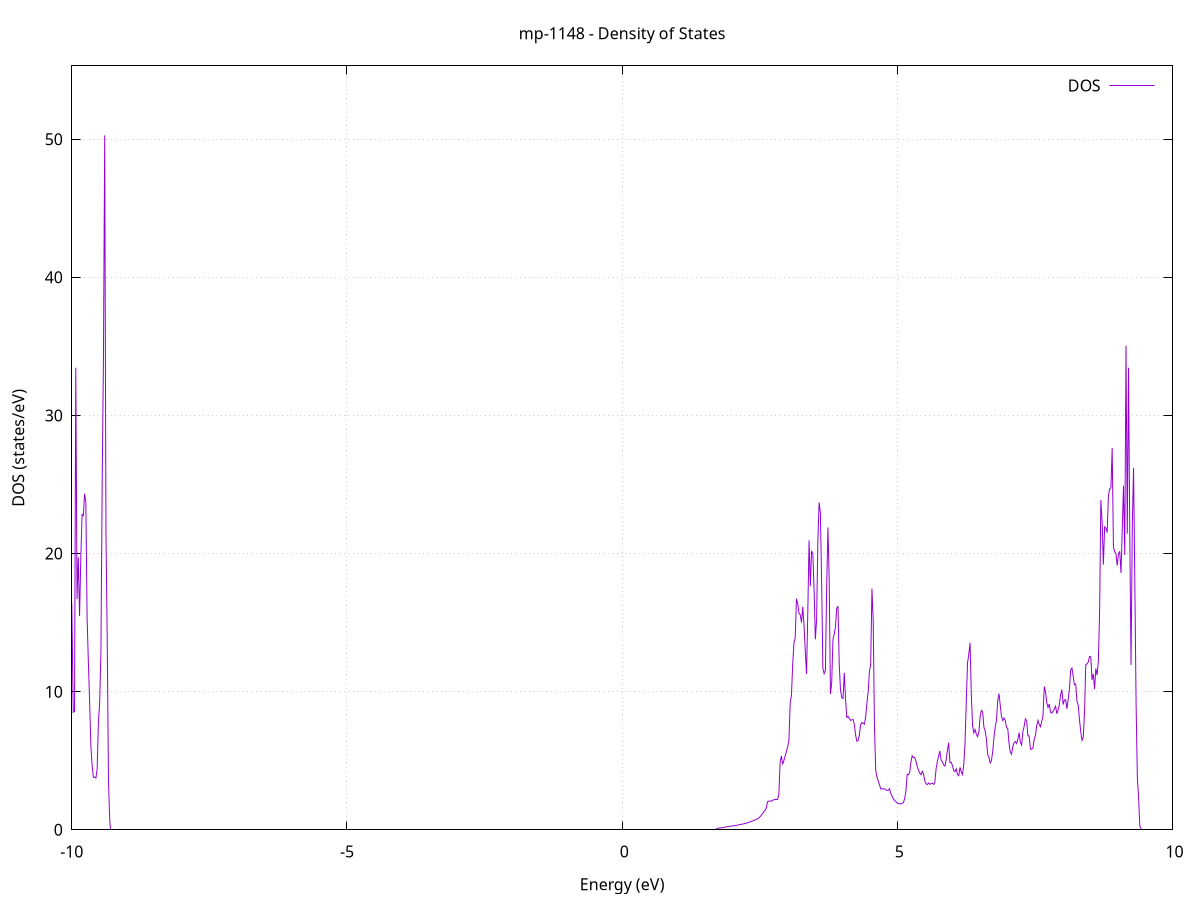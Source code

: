 set title 'mp-1148 - Density of States'
set xlabel 'Energy (eV)'
set ylabel 'DOS (states/eV)'
set grid
set xrange [-10:10]
set yrange [0:55.306]
set xzeroaxis lt -1
set terminal png size 800,600
set output 'mp-1148_dos_gnuplot.png'
plot '-' using 1:2 with lines title 'DOS'
-34.221200 0.000000
-34.198400 0.000000
-34.175500 0.000000
-34.152600 0.000000
-34.129800 0.000000
-34.106900 0.000000
-34.084100 0.000000
-34.061200 0.000000
-34.038400 0.000000
-34.015500 0.000000
-33.992700 0.000000
-33.969800 0.000000
-33.947000 0.000000
-33.924100 0.000000
-33.901300 0.000000
-33.878400 0.000000
-33.855500 0.000000
-33.832700 0.000000
-33.809800 0.000000
-33.787000 0.000000
-33.764100 0.000000
-33.741300 0.000000
-33.718400 0.000000
-33.695600 0.000000
-33.672700 0.000000
-33.649900 0.000000
-33.627000 0.000000
-33.604200 0.000000
-33.581300 0.000000
-33.558400 0.000000
-33.535600 0.000000
-33.512700 0.000000
-33.489900 0.000000
-33.467000 0.000000
-33.444200 0.000000
-33.421300 0.000000
-33.398500 0.000000
-33.375600 0.000000
-33.352800 0.000000
-33.329900 0.000000
-33.307100 0.000000
-33.284200 0.000000
-33.261300 0.000000
-33.238500 0.000000
-33.215600 0.000000
-33.192800 0.000000
-33.169900 0.000000
-33.147100 0.000000
-33.124200 0.000000
-33.101400 0.000000
-33.078500 0.000000
-33.055700 0.000000
-33.032800 0.000000
-33.010000 0.000000
-32.987100 0.000000
-32.964300 0.000000
-32.941400 0.000000
-32.918500 0.000000
-32.895700 0.000000
-32.872800 0.000000
-32.850000 0.000000
-32.827100 0.000000
-32.804300 0.000000
-32.781400 0.000000
-32.758600 0.000000
-32.735700 0.000000
-32.712900 0.000000
-32.690000 0.000000
-32.667200 0.000000
-32.644300 0.000000
-32.621400 0.000000
-32.598600 0.000000
-32.575700 0.000000
-32.552900 0.000000
-32.530000 0.000000
-32.507200 0.000000
-32.484300 0.000000
-32.461500 0.000000
-32.438600 0.000000
-32.415800 0.000000
-32.392900 0.000000
-32.370100 0.000000
-32.347200 0.000000
-32.324300 0.000000
-32.301500 0.000000
-32.278600 0.000000
-32.255800 0.000000
-32.232900 0.000000
-32.210100 0.000000
-32.187200 0.000000
-32.164400 0.000000
-32.141500 0.830700
-32.118700 8.822000
-32.095800 17.232700
-32.073000 22.790300
-32.050100 24.052400
-32.027200 22.450800
-32.004400 42.935500
-31.981500 26.063900
-31.958700 66.749900
-31.935800 50.933200
-31.913000 40.144400
-31.890100 0.000000
-31.867300 0.000000
-31.844400 0.000000
-31.821600 0.000000
-31.798700 0.000000
-31.775900 0.000000
-31.753000 0.000000
-31.730100 0.000000
-31.707300 0.000000
-31.684400 0.000000
-31.661600 0.000000
-31.638700 0.000000
-31.615900 0.000000
-31.593000 0.000000
-31.570200 0.000000
-31.547300 0.000000
-31.524500 0.000000
-31.501600 0.000000
-31.478800 0.000000
-31.455900 0.000000
-31.433000 0.000000
-31.410200 0.000000
-31.387300 0.000000
-31.364500 0.000000
-31.341600 0.000000
-31.318800 0.000000
-31.295900 0.000000
-31.273100 0.000000
-31.250200 0.000000
-31.227400 0.000000
-31.204500 0.000000
-31.181700 0.000000
-31.158800 0.000000
-31.135900 0.000000
-31.113100 0.000000
-31.090200 0.000000
-31.067400 0.000000
-31.044500 0.000000
-31.021700 0.000000
-30.998800 0.000000
-30.976000 0.000000
-30.953100 0.000000
-30.930300 0.000000
-30.907400 0.000000
-30.884600 0.000000
-30.861700 0.000000
-30.838800 0.000000
-30.816000 0.000000
-30.793100 0.000000
-30.770300 0.000000
-30.747400 0.000000
-30.724600 0.000000
-30.701700 0.000000
-30.678900 0.000000
-30.656000 0.000000
-30.633200 0.000000
-30.610300 0.000000
-30.587500 0.000000
-30.564600 0.000000
-30.541700 0.000000
-30.518900 0.000000
-30.496000 0.000000
-30.473200 0.000000
-30.450300 0.000000
-30.427500 0.000000
-30.404600 0.000000
-30.381800 0.000000
-30.358900 0.000000
-30.336100 0.000000
-30.313200 0.000000
-30.290400 0.000000
-30.267500 0.000000
-30.244600 0.000000
-30.221800 0.000000
-30.198900 0.000000
-30.176100 0.000000
-30.153200 0.000000
-30.130400 0.000000
-30.107500 0.000000
-30.084700 0.000000
-30.061800 0.000000
-30.039000 0.000000
-30.016100 0.000000
-29.993300 0.000000
-29.970400 0.000000
-29.947500 0.000000
-29.924700 0.000000
-29.901800 0.000000
-29.879000 0.000000
-29.856100 0.000000
-29.833300 0.000000
-29.810400 0.000000
-29.787600 0.000000
-29.764700 0.000000
-29.741900 0.000000
-29.719000 0.000000
-29.696200 0.000000
-29.673300 0.000000
-29.650400 0.000000
-29.627600 0.000000
-29.604700 0.000000
-29.581900 0.000000
-29.559000 0.000000
-29.536200 0.000000
-29.513300 0.000000
-29.490500 0.000000
-29.467600 0.000000
-29.444800 0.000000
-29.421900 0.000000
-29.399100 0.000000
-29.376200 0.000000
-29.353300 0.000000
-29.330500 0.000000
-29.307600 0.000000
-29.284800 0.000000
-29.261900 0.000000
-29.239100 0.000000
-29.216200 0.000000
-29.193400 0.000000
-29.170500 0.000000
-29.147700 0.000000
-29.124800 0.000000
-29.102000 0.000000
-29.079100 0.000000
-29.056200 0.000000
-29.033400 0.000000
-29.010500 0.000000
-28.987700 0.000000
-28.964800 0.000000
-28.942000 0.000000
-28.919100 0.000000
-28.896300 0.000000
-28.873400 0.000000
-28.850600 0.000000
-28.827700 0.000000
-28.804900 0.000000
-28.782000 0.000000
-28.759100 0.000000
-28.736300 0.000000
-28.713400 0.000000
-28.690600 0.000000
-28.667700 0.000000
-28.644900 0.000000
-28.622000 0.000000
-28.599200 0.000000
-28.576300 0.000000
-28.553500 0.000000
-28.530600 0.000000
-28.507800 0.000000
-28.484900 0.000000
-28.462000 0.000000
-28.439200 0.000000
-28.416300 0.000000
-28.393500 0.000000
-28.370600 0.000000
-28.347800 0.000000
-28.324900 0.000000
-28.302100 0.000000
-28.279200 0.000000
-28.256400 0.000000
-28.233500 0.000000
-28.210700 0.000000
-28.187800 0.000000
-28.164900 0.000000
-28.142100 0.000000
-28.119200 0.000000
-28.096400 0.000000
-28.073500 0.000000
-28.050700 0.000000
-28.027800 0.000000
-28.005000 0.000000
-27.982100 0.000000
-27.959300 0.000000
-27.936400 0.000000
-27.913600 0.000000
-27.890700 0.000000
-27.867800 0.000000
-27.845000 0.000000
-27.822100 0.000000
-27.799300 0.000000
-27.776400 0.000000
-27.753600 0.000000
-27.730700 0.000000
-27.707900 0.000000
-27.685000 0.000000
-27.662200 0.000000
-27.639300 0.000000
-27.616500 0.000000
-27.593600 0.000000
-27.570700 0.000000
-27.547900 0.000000
-27.525000 0.000000
-27.502200 0.000000
-27.479300 0.000000
-27.456500 0.000000
-27.433600 0.000000
-27.410800 0.000000
-27.387900 0.000000
-27.365100 0.000000
-27.342200 0.000000
-27.319400 0.000000
-27.296500 0.000000
-27.273600 0.000000
-27.250800 0.000000
-27.227900 0.000000
-27.205100 0.000000
-27.182200 0.000000
-27.159400 0.000000
-27.136500 0.000000
-27.113700 0.000000
-27.090800 0.000000
-27.068000 0.000000
-27.045100 0.000000
-27.022300 0.000000
-26.999400 0.000000
-26.976500 0.000000
-26.953700 0.000000
-26.930800 0.000000
-26.908000 0.000000
-26.885100 0.000000
-26.862300 0.000000
-26.839400 0.000000
-26.816600 0.000000
-26.793700 0.000000
-26.770900 0.000000
-26.748000 0.000000
-26.725200 0.000000
-26.702300 0.000000
-26.679400 0.000000
-26.656600 0.000000
-26.633700 0.000000
-26.610900 0.000000
-26.588000 0.000000
-26.565200 0.000000
-26.542300 0.000000
-26.519500 0.000000
-26.496600 0.000000
-26.473800 0.000000
-26.450900 0.000000
-26.428100 0.000000
-26.405200 0.000000
-26.382300 0.000000
-26.359500 0.000000
-26.336600 0.000000
-26.313800 0.000000
-26.290900 0.000000
-26.268100 0.000000
-26.245200 0.000000
-26.222400 0.000000
-26.199500 0.000000
-26.176700 0.000000
-26.153800 0.000000
-26.131000 0.000000
-26.108100 0.000000
-26.085200 0.000000
-26.062400 0.000000
-26.039500 0.000000
-26.016700 0.000000
-25.993800 0.000000
-25.971000 0.000000
-25.948100 0.000000
-25.925300 0.000000
-25.902400 0.000000
-25.879600 0.000000
-25.856700 0.000000
-25.833900 0.000000
-25.811000 0.000000
-25.788100 0.000000
-25.765300 0.000000
-25.742400 0.000000
-25.719600 0.000000
-25.696700 0.000000
-25.673900 0.000000
-25.651000 0.000000
-25.628200 0.000000
-25.605300 0.000000
-25.582500 0.000000
-25.559600 0.000000
-25.536800 0.000000
-25.513900 0.000000
-25.491000 0.000000
-25.468200 0.000000
-25.445300 0.000000
-25.422500 0.000000
-25.399600 0.000000
-25.376800 0.000000
-25.353900 0.000000
-25.331100 0.000000
-25.308200 0.000000
-25.285400 0.000000
-25.262500 0.000000
-25.239700 0.000000
-25.216800 0.000000
-25.193900 0.000000
-25.171100 0.000000
-25.148200 0.000000
-25.125400 0.000000
-25.102500 0.000000
-25.079700 0.000000
-25.056800 0.000000
-25.034000 0.000000
-25.011100 0.000000
-24.988300 0.000000
-24.965400 0.000000
-24.942600 0.000000
-24.919700 0.000000
-24.896900 0.000000
-24.874000 0.000000
-24.851100 0.000000
-24.828300 0.000000
-24.805400 0.000000
-24.782600 0.000000
-24.759700 0.000000
-24.736900 0.000000
-24.714000 0.000000
-24.691200 0.000000
-24.668300 0.000000
-24.645500 0.000000
-24.622600 0.000000
-24.599800 0.000000
-24.576900 0.000000
-24.554000 0.000000
-24.531200 0.000000
-24.508300 0.000000
-24.485500 0.000000
-24.462600 0.000000
-24.439800 0.000000
-24.416900 0.000000
-24.394100 0.000000
-24.371200 0.000000
-24.348400 0.000000
-24.325500 0.000000
-24.302700 0.000000
-24.279800 0.000000
-24.256900 0.000000
-24.234100 0.000000
-24.211200 0.000000
-24.188400 0.000000
-24.165500 0.000000
-24.142700 0.000000
-24.119800 0.000000
-24.097000 0.000000
-24.074100 0.000000
-24.051300 0.000000
-24.028400 0.000000
-24.005600 0.000000
-23.982700 0.000000
-23.959800 0.000000
-23.937000 0.000000
-23.914100 0.000000
-23.891300 0.000000
-23.868400 0.000000
-23.845600 0.000000
-23.822700 0.000000
-23.799900 0.000000
-23.777000 0.000000
-23.754200 0.000000
-23.731300 0.000000
-23.708500 0.000000
-23.685600 0.000000
-23.662700 0.000000
-23.639900 0.000000
-23.617000 0.000000
-23.594200 0.000000
-23.571300 0.000000
-23.548500 0.000000
-23.525600 0.000000
-23.502800 0.000000
-23.479900 0.000000
-23.457100 0.000000
-23.434200 0.000000
-23.411400 0.000000
-23.388500 0.000000
-23.365600 0.000000
-23.342800 0.000000
-23.319900 0.000000
-23.297100 0.000000
-23.274200 0.000000
-23.251400 0.000000
-23.228500 0.000000
-23.205700 0.000000
-23.182800 0.000000
-23.160000 0.000000
-23.137100 0.000000
-23.114300 0.000000
-23.091400 0.000000
-23.068500 0.000000
-23.045700 0.000000
-23.022800 0.000000
-23.000000 0.000000
-22.977100 0.000000
-22.954300 0.000000
-22.931400 0.000000
-22.908600 0.000000
-22.885700 0.000000
-22.862900 0.000000
-22.840000 0.000000
-22.817200 0.000000
-22.794300 0.000000
-22.771400 0.000000
-22.748600 0.000000
-22.725700 0.000000
-22.702900 0.000000
-22.680000 0.000000
-22.657200 0.000000
-22.634300 0.000000
-22.611500 0.000000
-22.588600 0.000000
-22.565800 0.000000
-22.542900 0.000000
-22.520100 0.000000
-22.497200 0.000000
-22.474300 0.000000
-22.451500 0.000000
-22.428600 0.000000
-22.405800 0.000000
-22.382900 0.000000
-22.360100 0.000000
-22.337200 0.000000
-22.314400 0.000000
-22.291500 0.000000
-22.268700 0.000000
-22.245800 0.000000
-22.223000 0.000000
-22.200100 0.000000
-22.177200 0.000000
-22.154400 0.000000
-22.131500 0.000000
-22.108700 0.000000
-22.085800 0.000000
-22.063000 0.000000
-22.040100 0.000000
-22.017300 0.000000
-21.994400 0.000000
-21.971600 0.000000
-21.948700 0.000000
-21.925900 0.000000
-21.903000 0.000000
-21.880100 0.000000
-21.857300 0.000000
-21.834400 0.000000
-21.811600 0.000000
-21.788700 0.000000
-21.765900 0.000000
-21.743000 0.000000
-21.720200 0.000000
-21.697300 0.000000
-21.674500 0.000000
-21.651600 0.000000
-21.628800 0.000000
-21.605900 0.000000
-21.583000 0.000000
-21.560200 0.000000
-21.537300 0.000000
-21.514500 0.000000
-21.491600 0.000000
-21.468800 0.000000
-21.445900 0.000000
-21.423100 0.000000
-21.400200 0.000000
-21.377400 0.000000
-21.354500 0.000000
-21.331700 0.000000
-21.308800 0.000000
-21.285900 0.000000
-21.263100 0.000000
-21.240200 0.000000
-21.217400 0.000000
-21.194500 0.000000
-21.171700 0.000000
-21.148800 0.000000
-21.126000 0.000000
-21.103100 0.000000
-21.080300 0.000000
-21.057400 0.000000
-21.034600 0.000000
-21.011700 0.000000
-20.988800 0.000000
-20.966000 0.000000
-20.943100 0.000000
-20.920300 0.000000
-20.897400 0.000000
-20.874600 0.000000
-20.851700 0.000000
-20.828900 0.000000
-20.806000 0.000000
-20.783200 0.000000
-20.760300 0.000000
-20.737500 0.000000
-20.714600 0.000000
-20.691700 0.000000
-20.668900 0.000000
-20.646000 0.000000
-20.623200 0.000000
-20.600300 0.000000
-20.577500 0.000000
-20.554600 0.000000
-20.531800 0.000000
-20.508900 0.000000
-20.486100 0.000000
-20.463200 0.000000
-20.440400 0.000000
-20.417500 0.000000
-20.394600 0.000000
-20.371800 0.000000
-20.348900 0.000000
-20.326100 0.000000
-20.303200 0.000000
-20.280400 0.000000
-20.257500 0.000000
-20.234700 0.000000
-20.211800 0.000000
-20.189000 0.000000
-20.166100 0.000000
-20.143300 0.000000
-20.120400 0.000000
-20.097500 0.000000
-20.074700 0.000000
-20.051800 0.000000
-20.029000 0.000000
-20.006100 0.000000
-19.983300 0.000000
-19.960400 0.000000
-19.937600 0.000000
-19.914700 0.000000
-19.891900 0.000000
-19.869000 0.000000
-19.846200 0.000000
-19.823300 0.000000
-19.800400 0.000000
-19.777600 0.000000
-19.754700 0.000000
-19.731900 0.000000
-19.709000 0.000000
-19.686200 0.000000
-19.663300 0.000000
-19.640500 0.000000
-19.617600 0.000000
-19.594800 0.000000
-19.571900 0.000000
-19.549100 0.000000
-19.526200 0.000000
-19.503300 0.000000
-19.480500 0.000000
-19.457600 0.000000
-19.434800 0.000000
-19.411900 0.000000
-19.389100 0.000000
-19.366200 0.000000
-19.343400 0.000000
-19.320500 0.000000
-19.297700 0.000000
-19.274800 0.000000
-19.252000 0.000000
-19.229100 0.000000
-19.206200 0.000000
-19.183400 0.000000
-19.160500 0.000000
-19.137700 0.000000
-19.114800 0.000000
-19.092000 0.000000
-19.069100 0.000000
-19.046300 0.000000
-19.023400 0.000000
-19.000600 0.000000
-18.977700 0.000000
-18.954900 0.000000
-18.932000 0.000000
-18.909100 0.000000
-18.886300 0.000000
-18.863400 0.000000
-18.840600 0.000000
-18.817700 0.000000
-18.794900 0.000000
-18.772000 0.000000
-18.749200 0.000000
-18.726300 0.000000
-18.703500 0.000000
-18.680600 0.000000
-18.657800 0.000000
-18.634900 0.000000
-18.612000 0.000000
-18.589200 0.000000
-18.566300 0.000000
-18.543500 0.000000
-18.520600 0.000000
-18.497800 0.000000
-18.474900 0.000000
-18.452100 0.000000
-18.429200 0.000000
-18.406400 0.000000
-18.383500 0.000000
-18.360700 0.000000
-18.337800 0.000000
-18.314900 0.000000
-18.292100 0.000000
-18.269200 0.000000
-18.246400 0.000000
-18.223500 0.000000
-18.200700 0.000000
-18.177800 0.000000
-18.155000 0.000000
-18.132100 0.000000
-18.109300 0.000000
-18.086400 0.000000
-18.063600 0.000000
-18.040700 0.000000
-18.017800 0.000000
-17.995000 0.000000
-17.972100 0.000000
-17.949300 0.000000
-17.926400 0.000000
-17.903600 0.000000
-17.880700 0.000000
-17.857900 0.000000
-17.835000 0.000000
-17.812200 0.000000
-17.789300 0.000000
-17.766500 0.000000
-17.743600 0.000000
-17.720700 0.000000
-17.697900 0.000000
-17.675000 0.000000
-17.652200 0.000000
-17.629300 0.000000
-17.606500 0.000000
-17.583600 0.000000
-17.560800 0.000000
-17.537900 0.000000
-17.515100 0.000000
-17.492200 0.000000
-17.469400 0.000000
-17.446500 0.000000
-17.423600 0.000000
-17.400800 0.000000
-17.377900 0.000000
-17.355100 0.000000
-17.332200 0.000000
-17.309400 0.000000
-17.286500 0.000000
-17.263700 0.000000
-17.240800 0.000000
-17.218000 0.000000
-17.195100 0.000000
-17.172300 0.000000
-17.149400 0.000000
-17.126500 0.000000
-17.103700 0.000000
-17.080800 0.000000
-17.058000 0.000000
-17.035100 0.000000
-17.012300 0.000000
-16.989400 0.000000
-16.966600 0.000000
-16.943700 0.000000
-16.920900 0.000000
-16.898000 0.000000
-16.875200 0.000000
-16.852300 0.000000
-16.829500 0.000000
-16.806600 0.000000
-16.783700 0.000000
-16.760900 0.000000
-16.738000 0.000000
-16.715200 0.000000
-16.692300 0.000000
-16.669500 0.000000
-16.646600 0.000000
-16.623800 0.000000
-16.600900 0.000000
-16.578100 0.000000
-16.555200 0.000000
-16.532400 0.000000
-16.509500 0.000000
-16.486600 0.000000
-16.463800 0.000000
-16.440900 0.000000
-16.418100 0.000000
-16.395200 0.000000
-16.372400 0.000000
-16.349500 0.000000
-16.326700 0.000000
-16.303800 0.000000
-16.281000 0.000000
-16.258100 0.000000
-16.235300 0.000000
-16.212400 0.000000
-16.189500 0.000000
-16.166700 0.000000
-16.143800 0.000000
-16.121000 0.000000
-16.098100 0.000000
-16.075300 0.000000
-16.052400 0.000000
-16.029600 0.000000
-16.006700 0.000000
-15.983900 0.000000
-15.961000 0.000000
-15.938200 0.000000
-15.915300 0.000000
-15.892400 0.000000
-15.869600 0.000000
-15.846700 0.000000
-15.823900 0.000000
-15.801000 0.000000
-15.778200 0.000000
-15.755300 0.000000
-15.732500 0.000000
-15.709600 0.000000
-15.686800 0.000000
-15.663900 0.000000
-15.641100 0.000000
-15.618200 0.000000
-15.595300 0.000000
-15.572500 0.000000
-15.549600 0.000000
-15.526800 0.000000
-15.503900 0.000000
-15.481100 0.000000
-15.458200 0.000000
-15.435400 0.000000
-15.412500 0.000000
-15.389700 0.000000
-15.366800 0.000000
-15.344000 0.000000
-15.321100 0.000000
-15.298200 0.000000
-15.275400 0.000000
-15.252500 0.000000
-15.229700 0.000000
-15.206800 0.000000
-15.184000 0.000000
-15.161100 0.000000
-15.138300 0.000000
-15.115400 0.000000
-15.092600 0.000000
-15.069700 0.000000
-15.046900 0.000000
-15.024000 0.000000
-15.001100 0.000000
-14.978300 0.000000
-14.955400 0.000000
-14.932600 0.000000
-14.909700 0.000000
-14.886900 0.000000
-14.864000 0.000000
-14.841200 0.000000
-14.818300 0.000000
-14.795500 0.000000
-14.772600 0.000000
-14.749800 0.000000
-14.726900 0.000000
-14.704000 0.000000
-14.681200 0.000000
-14.658300 0.000000
-14.635500 0.000000
-14.612600 0.000000
-14.589800 0.000000
-14.566900 0.000000
-14.544100 0.000000
-14.521200 0.000000
-14.498400 0.000000
-14.475500 0.000000
-14.452700 0.000000
-14.429800 0.000000
-14.406900 0.000000
-14.384100 0.000000
-14.361200 0.000000
-14.338400 0.000000
-14.315500 0.000000
-14.292700 0.000000
-14.269800 0.000000
-14.247000 0.000000
-14.224100 0.000000
-14.201300 0.000000
-14.178400 0.000000
-14.155600 0.000000
-14.132700 0.000000
-14.109800 0.000000
-14.087000 0.000000
-14.064100 0.000000
-14.041300 0.000000
-14.018400 0.000000
-13.995600 0.000000
-13.972700 0.000000
-13.949900 0.000000
-13.927000 0.000000
-13.904200 0.000000
-13.881300 0.000000
-13.858500 0.000000
-13.835600 0.000000
-13.812700 0.000000
-13.789900 0.000000
-13.767000 0.000000
-13.744200 0.000000
-13.721300 0.000000
-13.698500 0.000000
-13.675600 0.000000
-13.652800 0.000000
-13.629900 0.000000
-13.607100 0.000000
-13.584200 0.000000
-13.561400 0.000000
-13.538500 0.000000
-13.515600 0.000000
-13.492800 0.000000
-13.469900 0.000000
-13.447100 0.000000
-13.424200 0.000000
-13.401400 0.000000
-13.378500 0.000000
-13.355700 0.000000
-13.332800 0.000000
-13.310000 0.000000
-13.287100 0.000000
-13.264300 0.000000
-13.241400 0.000000
-13.218500 0.000000
-13.195700 0.000000
-13.172800 0.000000
-13.150000 0.000000
-13.127100 0.000000
-13.104300 0.000000
-13.081400 0.000000
-13.058600 0.000000
-13.035700 0.000000
-13.012900 0.000000
-12.990000 0.000000
-12.967200 0.000000
-12.944300 0.000000
-12.921400 0.000000
-12.898600 0.000000
-12.875700 0.000000
-12.852900 0.000000
-12.830000 0.000000
-12.807200 0.000000
-12.784300 0.000000
-12.761500 0.000000
-12.738600 0.000000
-12.715800 0.000000
-12.692900 0.000000
-12.670100 0.000000
-12.647200 0.000000
-12.624300 0.000000
-12.601500 0.000000
-12.578600 0.000000
-12.555800 0.000000
-12.532900 0.000000
-12.510100 0.000000
-12.487200 0.000000
-12.464400 0.000000
-12.441500 0.000000
-12.418700 0.000000
-12.395800 0.000000
-12.373000 0.000000
-12.350100 0.000000
-12.327200 0.000000
-12.304400 0.000000
-12.281500 0.000000
-12.258700 0.000000
-12.235800 0.000000
-12.213000 0.000000
-12.190100 0.000000
-12.167300 0.000000
-12.144400 0.000000
-12.121600 0.000000
-12.098700 0.000000
-12.075900 0.000000
-12.053000 0.000000
-12.030100 0.000000
-12.007300 0.000000
-11.984400 0.000000
-11.961600 0.000000
-11.938700 0.000000
-11.915900 0.000000
-11.893000 0.000000
-11.870200 0.000000
-11.847300 0.000000
-11.824500 0.000000
-11.801600 0.000000
-11.778800 0.000000
-11.755900 0.000000
-11.733000 0.000000
-11.710200 0.000000
-11.687300 0.000000
-11.664500 0.000000
-11.641600 0.000000
-11.618800 0.000000
-11.595900 0.000000
-11.573100 0.000000
-11.550200 0.000000
-11.527400 0.000000
-11.504500 0.000000
-11.481700 0.000000
-11.458800 0.000000
-11.435900 0.000000
-11.413100 0.000000
-11.390200 0.000000
-11.367400 0.000000
-11.344500 0.000000
-11.321700 0.000000
-11.298800 0.000000
-11.276000 0.000000
-11.253100 0.000000
-11.230300 0.000000
-11.207400 1.231000
-11.184600 2.290100
-11.161700 3.330800
-11.138800 4.360400
-11.116000 5.461200
-11.093100 6.389500
-11.070300 8.458100
-11.047400 9.921000
-11.024600 13.224500
-11.001700 10.570100
-10.978900 9.221400
-10.956000 9.207400
-10.933200 12.100300
-10.910300 13.226900
-10.887500 11.473100
-10.864600 11.394400
-10.841700 10.695000
-10.818900 8.761500
-10.796000 7.307300
-10.773200 8.781500
-10.750300 8.986800
-10.727500 10.752800
-10.704600 16.286000
-10.681800 10.794800
-10.658900 8.995600
-10.636100 8.419100
-10.613200 10.522700
-10.590400 12.023200
-10.567500 11.355400
-10.544600 9.151600
-10.521800 9.078700
-10.498900 10.011100
-10.476100 12.016300
-10.453200 9.735700
-10.430400 8.037700
-10.407500 9.895200
-10.384700 10.715000
-10.361800 12.420000
-10.339000 12.477800
-10.316100 11.515300
-10.293300 10.190300
-10.270400 10.108400
-10.247500 10.855800
-10.224700 13.119900
-10.201800 19.524400
-10.179000 19.919000
-10.156100 14.052700
-10.133300 15.622800
-10.110400 16.012800
-10.087600 15.201400
-10.064700 13.284100
-10.041900 16.651900
-10.019000 22.466700
-9.996200 15.176600
-9.973300 8.501800
-9.950400 8.567400
-9.927600 33.449800
-9.904700 16.701200
-9.881900 19.722100
-9.859000 15.470800
-9.836200 19.698100
-9.813300 22.828100
-9.790500 22.737400
-9.767600 24.330800
-9.744800 23.696300
-9.721900 15.361900
-9.699100 12.179400
-9.676200 9.269800
-9.653300 6.048400
-9.630500 4.661300
-9.607600 3.802700
-9.584800 3.818800
-9.561900 3.742200
-9.539100 4.398500
-9.516200 7.809800
-9.493400 9.249100
-9.470500 12.897300
-9.447700 25.204400
-9.424800 34.071400
-9.402000 50.278400
-9.379100 21.400700
-9.356200 13.767200
-9.333400 3.540200
-9.310500 0.663400
-9.287700 0.000000
-9.264800 0.000000
-9.242000 0.000000
-9.219100 0.000000
-9.196300 0.000000
-9.173400 0.000000
-9.150600 0.000000
-9.127700 0.000000
-9.104900 0.000000
-9.082000 0.000000
-9.059100 0.000000
-9.036300 0.000000
-9.013400 0.000000
-8.990600 0.000000
-8.967700 0.000000
-8.944900 0.000000
-8.922000 0.000000
-8.899200 0.000000
-8.876300 0.000000
-8.853500 0.000000
-8.830600 0.000000
-8.807800 0.000000
-8.784900 0.000000
-8.762100 0.000000
-8.739200 0.000000
-8.716300 0.000000
-8.693500 0.000000
-8.670600 0.000000
-8.647800 0.000000
-8.624900 0.000000
-8.602100 0.000000
-8.579200 0.000000
-8.556400 0.000000
-8.533500 0.000000
-8.510700 0.000000
-8.487800 0.000000
-8.465000 0.000000
-8.442100 0.000000
-8.419200 0.000000
-8.396400 0.000000
-8.373500 0.000000
-8.350700 0.000000
-8.327800 0.000000
-8.305000 0.000000
-8.282100 0.000000
-8.259300 0.000000
-8.236400 0.000000
-8.213600 0.000000
-8.190700 0.000000
-8.167900 0.000000
-8.145000 0.000000
-8.122100 0.000000
-8.099300 0.000000
-8.076400 0.000000
-8.053600 0.000000
-8.030700 0.000000
-8.007900 0.000000
-7.985000 0.000000
-7.962200 0.000000
-7.939300 0.000000
-7.916500 0.000000
-7.893600 0.000000
-7.870800 0.000000
-7.847900 0.000000
-7.825000 0.000000
-7.802200 0.000000
-7.779300 0.000000
-7.756500 0.000000
-7.733600 0.000000
-7.710800 0.000000
-7.687900 0.000000
-7.665100 0.000000
-7.642200 0.000000
-7.619400 0.000000
-7.596500 0.000000
-7.573700 0.000000
-7.550800 0.000000
-7.527900 0.000000
-7.505100 0.000000
-7.482200 0.000000
-7.459400 0.000000
-7.436500 0.000000
-7.413700 0.000000
-7.390800 0.000000
-7.368000 0.000000
-7.345100 0.000000
-7.322300 0.000000
-7.299400 0.000000
-7.276600 0.000000
-7.253700 0.000000
-7.230800 0.000000
-7.208000 0.000000
-7.185100 0.000000
-7.162300 0.000000
-7.139400 0.000000
-7.116600 0.000000
-7.093700 0.000000
-7.070900 0.000000
-7.048000 0.000000
-7.025200 0.000000
-7.002300 0.000000
-6.979500 0.000000
-6.956600 0.000000
-6.933700 0.000000
-6.910900 0.000000
-6.888000 0.000000
-6.865200 0.000000
-6.842300 0.000000
-6.819500 0.000000
-6.796600 0.000000
-6.773800 0.000000
-6.750900 0.000000
-6.728100 0.000000
-6.705200 0.000000
-6.682400 0.000000
-6.659500 0.000000
-6.636600 0.000000
-6.613800 0.000000
-6.590900 0.000000
-6.568100 0.000000
-6.545200 0.000000
-6.522400 0.000000
-6.499500 0.000000
-6.476700 0.000000
-6.453800 0.000000
-6.431000 0.000000
-6.408100 0.000000
-6.385300 0.000000
-6.362400 0.000000
-6.339500 0.000000
-6.316700 0.000000
-6.293800 0.000000
-6.271000 0.000000
-6.248100 0.000000
-6.225300 0.000000
-6.202400 0.000000
-6.179600 0.000000
-6.156700 0.000000
-6.133900 0.000000
-6.111000 0.000000
-6.088200 0.000000
-6.065300 0.000000
-6.042400 0.000000
-6.019600 0.000000
-5.996700 0.000000
-5.973900 0.000000
-5.951000 0.000000
-5.928200 0.000000
-5.905300 0.000000
-5.882500 0.000000
-5.859600 0.000000
-5.836800 0.000000
-5.813900 0.000000
-5.791100 0.000000
-5.768200 0.000000
-5.745300 0.000000
-5.722500 0.000000
-5.699600 0.000000
-5.676800 0.000000
-5.653900 0.000000
-5.631100 0.000000
-5.608200 0.000000
-5.585400 0.000000
-5.562500 0.000000
-5.539700 0.000000
-5.516800 0.000000
-5.494000 0.000000
-5.471100 0.000000
-5.448200 0.000000
-5.425400 0.000000
-5.402500 0.000000
-5.379700 0.000000
-5.356800 0.000000
-5.334000 0.000000
-5.311100 0.000000
-5.288300 0.000000
-5.265400 0.000000
-5.242600 0.000000
-5.219700 0.000000
-5.196900 0.000000
-5.174000 0.000000
-5.151100 0.000000
-5.128300 0.000000
-5.105400 0.000000
-5.082600 0.000000
-5.059700 0.000000
-5.036900 0.000000
-5.014000 0.000000
-4.991200 0.000000
-4.968300 0.000000
-4.945500 0.000000
-4.922600 0.000000
-4.899800 0.000000
-4.876900 0.000000
-4.854000 0.000000
-4.831200 0.000000
-4.808300 0.000000
-4.785500 0.000000
-4.762600 0.000000
-4.739800 0.000000
-4.716900 0.000000
-4.694100 0.000000
-4.671200 0.000000
-4.648400 0.000000
-4.625500 0.000000
-4.602700 0.000000
-4.579800 0.000000
-4.556900 0.000000
-4.534100 0.000000
-4.511200 0.000000
-4.488400 0.000000
-4.465500 0.000000
-4.442700 0.000000
-4.419800 0.000000
-4.397000 0.000000
-4.374100 0.000000
-4.351300 0.000000
-4.328400 0.000000
-4.305600 0.000000
-4.282700 0.000000
-4.259800 0.000000
-4.237000 0.000000
-4.214100 0.000000
-4.191300 0.000000
-4.168400 0.000000
-4.145600 0.000000
-4.122700 0.000000
-4.099900 0.000000
-4.077000 0.000000
-4.054200 0.000000
-4.031300 0.000000
-4.008500 0.000000
-3.985600 0.000000
-3.962700 0.000000
-3.939900 0.000000
-3.917000 0.000000
-3.894200 0.000000
-3.871300 0.000000
-3.848500 0.000000
-3.825600 0.000000
-3.802800 0.000000
-3.779900 0.000000
-3.757100 0.000000
-3.734200 0.000000
-3.711400 0.000000
-3.688500 0.000000
-3.665600 0.000000
-3.642800 0.000000
-3.619900 0.000000
-3.597100 0.000000
-3.574200 0.000000
-3.551400 0.000000
-3.528500 0.000000
-3.505700 0.000000
-3.482800 0.000000
-3.460000 0.000000
-3.437100 0.000000
-3.414300 0.000000
-3.391400 0.000000
-3.368500 0.000000
-3.345700 0.000000
-3.322800 0.000000
-3.300000 0.000000
-3.277100 0.000000
-3.254300 0.000000
-3.231400 0.000000
-3.208600 0.000000
-3.185700 0.000000
-3.162900 0.000000
-3.140000 0.000000
-3.117200 0.000000
-3.094300 0.000000
-3.071400 0.000000
-3.048600 0.000000
-3.025700 0.000000
-3.002900 0.000000
-2.980000 0.000000
-2.957200 0.000000
-2.934300 0.000000
-2.911500 0.000000
-2.888600 0.000000
-2.865800 0.000000
-2.842900 0.000000
-2.820100 0.000000
-2.797200 0.000000
-2.774300 0.000000
-2.751500 0.000000
-2.728600 0.000000
-2.705800 0.000000
-2.682900 0.000000
-2.660100 0.000000
-2.637200 0.000000
-2.614400 0.000000
-2.591500 0.000000
-2.568700 0.000000
-2.545800 0.000000
-2.523000 0.000000
-2.500100 0.000000
-2.477200 0.000000
-2.454400 0.000000
-2.431500 0.000000
-2.408700 0.000000
-2.385800 0.000000
-2.363000 0.000000
-2.340100 0.000000
-2.317300 0.000000
-2.294400 0.000000
-2.271600 0.000000
-2.248700 0.000000
-2.225900 0.000000
-2.203000 0.000000
-2.180100 0.000000
-2.157300 0.000000
-2.134400 0.000000
-2.111600 0.000000
-2.088700 0.000000
-2.065900 0.000000
-2.043000 0.000000
-2.020200 0.000000
-1.997300 0.000000
-1.974500 0.000000
-1.951600 0.000000
-1.928800 0.000000
-1.905900 0.000000
-1.883000 0.000000
-1.860200 0.000000
-1.837300 0.000000
-1.814500 0.000000
-1.791600 0.000000
-1.768800 0.000000
-1.745900 0.000000
-1.723100 0.000000
-1.700200 0.000000
-1.677400 0.000000
-1.654500 0.000000
-1.631700 0.000000
-1.608800 0.000000
-1.585900 0.000000
-1.563100 0.000000
-1.540200 0.000000
-1.517400 0.000000
-1.494500 0.000000
-1.471700 0.000000
-1.448800 0.000000
-1.426000 0.000000
-1.403100 0.000000
-1.380300 0.000000
-1.357400 0.000000
-1.334600 0.000000
-1.311700 0.000000
-1.288800 0.000000
-1.266000 0.000000
-1.243100 0.000000
-1.220300 0.000000
-1.197400 0.000000
-1.174600 0.000000
-1.151700 0.000000
-1.128900 0.000000
-1.106000 0.000000
-1.083200 0.000000
-1.060300 0.000000
-1.037500 0.000000
-1.014600 0.000000
-0.991700 0.000000
-0.968900 0.000000
-0.946000 0.000000
-0.923200 0.000000
-0.900300 0.000000
-0.877500 0.000000
-0.854600 0.000000
-0.831800 0.000000
-0.808900 0.000000
-0.786100 0.000000
-0.763200 0.000000
-0.740400 0.000000
-0.717500 0.000000
-0.694700 0.000000
-0.671800 0.000000
-0.648900 0.000000
-0.626100 0.000000
-0.603200 0.000000
-0.580400 0.000000
-0.557500 0.000000
-0.534700 0.000000
-0.511800 0.000000
-0.489000 0.000000
-0.466100 0.000000
-0.443300 0.000000
-0.420400 0.000000
-0.397600 0.000000
-0.374700 0.000000
-0.351800 0.000000
-0.329000 0.000000
-0.306100 0.000000
-0.283300 0.000000
-0.260400 0.000000
-0.237600 0.000000
-0.214700 0.000000
-0.191900 0.000000
-0.169000 0.000000
-0.146200 0.000000
-0.123300 0.000000
-0.100500 0.000000
-0.077600 0.000000
-0.054700 0.000000
-0.031900 0.000000
-0.009000 0.000000
0.013800 0.000000
0.036700 0.000000
0.059500 0.000000
0.082400 0.000000
0.105200 0.000000
0.128100 0.000000
0.150900 0.000000
0.173800 0.000000
0.196600 0.000000
0.219500 0.000000
0.242400 0.000000
0.265200 0.000000
0.288100 0.000000
0.310900 0.000000
0.333800 0.000000
0.356600 0.000000
0.379500 0.000000
0.402300 0.000000
0.425200 0.000000
0.448000 0.000000
0.470900 0.000000
0.493700 0.000000
0.516600 0.000000
0.539500 0.000000
0.562300 0.000000
0.585200 0.000000
0.608000 0.000000
0.630900 0.000000
0.653700 0.000000
0.676600 0.000000
0.699400 0.000000
0.722300 0.000000
0.745100 0.000000
0.768000 0.000000
0.790800 0.000000
0.813700 0.000000
0.836600 0.000000
0.859400 0.000000
0.882300 0.000000
0.905100 0.000000
0.928000 0.000000
0.950800 0.000000
0.973700 0.000000
0.996500 0.000000
1.019400 0.000000
1.042200 0.000000
1.065100 0.000000
1.087900 0.000000
1.110800 0.000000
1.133700 0.000000
1.156500 0.000000
1.179400 0.000000
1.202200 0.000000
1.225100 0.000000
1.247900 0.000000
1.270800 0.000000
1.293600 0.000000
1.316500 0.000000
1.339300 0.000000
1.362200 0.000000
1.385000 0.000000
1.407900 0.000000
1.430800 0.000000
1.453600 0.000000
1.476500 0.000000
1.499300 0.000000
1.522200 0.000000
1.545000 0.000000
1.567900 0.000000
1.590700 0.000000
1.613600 0.000000
1.636400 0.000000
1.659300 0.001800
1.682100 0.015900
1.705000 0.043900
1.727900 0.085900
1.750700 0.131400
1.773600 0.127200
1.796400 0.138300
1.819300 0.151600
1.842100 0.166900
1.865000 0.183300
1.887800 0.200700
1.910700 0.219100
1.933500 0.238100
1.956400 0.250900
1.979200 0.263700
2.002100 0.276400
2.025000 0.289600
2.047800 0.303200
2.070700 0.318300
2.093500 0.336500
2.116400 0.354100
2.139200 0.372000
2.162100 0.390500
2.184900 0.409300
2.207800 0.428500
2.230600 0.452000
2.253500 0.476700
2.276300 0.502600
2.299200 0.531600
2.322100 0.564600
2.344900 0.601300
2.367800 0.637600
2.390600 0.675000
2.413500 0.713500
2.436300 0.753100
2.459200 0.794100
2.482000 0.842600
2.504900 0.942800
2.527700 1.050900
2.550600 1.169700
2.573400 1.291800
2.596300 1.421600
2.619200 1.577600
2.642000 2.033000
2.664900 2.081600
2.687700 2.066800
2.710600 2.081900
2.733400 2.137700
2.756300 2.167700
2.779100 2.198400
2.802000 2.191600
2.824800 2.199500
2.847700 2.592500
2.870500 4.900200
2.893400 5.350200
2.916300 4.733000
2.939100 5.020100
2.962000 5.336100
2.984800 5.672300
3.007700 6.012200
3.030500 6.481000
3.053400 9.187300
3.076200 9.728300
3.099100 11.993000
3.121900 13.545600
3.144800 13.887700
3.167600 16.732200
3.190500 16.372400
3.213400 15.668300
3.236200 15.576200
3.259100 15.006300
3.281900 16.142600
3.304800 14.818000
3.327600 12.937800
3.350500 11.285700
3.373300 15.740500
3.396200 20.955600
3.419000 17.638500
3.441900 20.186200
3.464700 20.002800
3.487600 17.405400
3.510500 13.788200
3.533300 15.205100
3.556200 20.915200
3.579000 23.694900
3.601900 22.941600
3.624700 17.891500
3.647600 11.680500
3.670400 11.301500
3.693300 11.549600
3.716100 17.510800
3.739000 21.888200
3.761800 18.149800
3.784700 9.824500
3.807600 10.651000
3.830400 13.764200
3.853300 14.170500
3.876100 14.688700
3.899000 16.028600
3.921800 16.191200
3.944700 11.978600
3.967500 10.131000
3.990400 9.577500
4.013200 9.503500
4.036100 11.362800
4.058900 9.485800
4.081800 8.133100
4.104700 8.215500
4.127500 8.051500
4.150400 7.919000
4.173200 7.961400
4.196100 7.987200
4.218900 7.626100
4.241800 6.855800
4.264600 6.410000
4.287500 6.466200
4.310300 6.869400
4.333200 7.609900
4.356000 7.774800
4.378900 7.706500
4.401800 7.637300
4.424600 8.169700
4.447500 9.167100
4.470300 9.976200
4.493200 11.463600
4.516000 11.957300
4.538900 17.454400
4.561700 15.176800
4.584600 7.504300
4.607400 4.285400
4.630300 3.814200
4.653100 3.542400
4.676000 3.262500
4.698900 2.957300
4.721700 2.965600
4.744600 2.961600
4.767400 2.966400
4.790300 2.887100
4.813100 2.851600
4.836000 2.856100
4.858800 2.973800
4.881700 2.620000
4.904500 2.430600
4.927400 2.237600
4.950200 2.126200
4.973100 2.029400
4.996000 1.944500
5.018800 1.888200
5.041700 1.893700
5.064500 1.873600
5.087400 1.908900
5.110200 1.968700
5.133100 2.250000
5.155900 2.773200
5.178800 4.009900
5.201600 3.985500
5.224500 4.151400
5.247300 4.897600
5.270200 5.357900
5.293100 5.214200
5.315900 5.226200
5.338800 4.954200
5.361600 4.591100
5.384500 4.319300
5.407300 4.107200
5.430200 3.987800
5.453000 4.239100
5.475900 4.057900
5.498700 3.550100
5.521600 3.331300
5.544400 3.272200
5.567300 3.388100
5.590200 3.288300
5.613000 3.349500
5.635900 3.371400
5.658700 3.283200
5.681600 3.441300
5.704400 4.409600
5.727300 4.955400
5.750100 5.341800
5.773000 5.700100
5.795800 5.031300
5.818700 4.915900
5.841500 4.703700
5.864400 4.611300
5.887300 5.053000
5.910100 5.743800
5.933000 6.304500
5.955800 4.869000
5.978700 4.891200
6.001500 4.666800
6.024400 4.281700
6.047200 4.210200
6.070100 4.415200
6.092900 4.013400
6.115800 3.916000
6.138600 4.519900
6.161500 4.197600
6.184400 4.004400
6.207200 4.709800
6.230100 6.235100
6.252900 9.278100
6.275800 12.086900
6.298600 12.706900
6.321500 13.531900
6.344300 9.818200
6.367200 7.529100
6.390000 7.018800
6.412900 7.254200
6.435700 6.915900
6.458600 6.743000
6.481500 7.041500
6.504300 8.188600
6.527200 8.634500
6.550000 8.545300
6.572900 7.437900
6.595700 7.166300
6.618600 6.568100
6.641400 5.459000
6.664300 5.245500
6.687100 4.834200
6.710000 5.004600
6.732800 5.648000
6.755700 6.676600
6.778600 7.438200
6.801400 7.919700
6.824300 9.356700
6.847100 9.858600
6.870000 9.029500
6.892800 8.191600
6.915700 7.904800
6.938500 8.097000
6.961400 7.923300
6.984200 7.406800
7.007100 7.307100
7.029900 6.233300
7.052800 5.620800
7.075700 5.474200
7.098500 6.030800
7.121400 6.317900
7.144200 6.397200
7.167100 6.243700
7.189900 6.528400
7.212800 7.032100
7.235600 6.331900
7.258500 6.141200
7.281300 7.102300
7.304200 7.484500
7.327000 8.034800
7.349900 7.892500
7.372700 6.809000
7.395600 6.791500
7.418500 5.833500
7.441300 5.829700
7.464200 5.907900
7.487000 6.557000
7.509900 6.839600
7.532700 7.524300
7.555600 7.919000
7.578400 7.640700
7.601300 7.455700
7.624100 7.863700
7.647000 8.232600
7.669800 10.375400
7.692700 9.998200
7.715600 9.196900
7.738400 8.860400
7.761300 9.109000
7.784100 8.503300
7.807000 8.447100
7.829800 8.575600
7.852700 8.736300
7.875500 8.951000
7.898400 8.398700
7.921200 8.669400
7.944100 9.067300
7.966900 9.774600
7.989800 10.149100
8.012700 9.069600
8.035500 9.390300
8.058400 9.412700
8.081200 8.756300
8.104100 9.440200
8.126900 10.185000
8.149800 11.566100
8.172600 11.710100
8.195500 11.133900
8.218300 10.500200
8.241200 10.544800
8.264000 9.292200
8.286900 9.018100
8.309800 7.971100
8.332600 7.122500
8.355500 6.475600
8.378300 6.679100
8.401200 8.464000
8.424000 11.956200
8.446900 12.001500
8.469700 12.143500
8.492600 12.554500
8.515400 12.524800
8.538300 10.851900
8.561100 11.284800
8.584000 10.175600
8.606900 11.675400
8.629700 11.196400
8.652600 12.207300
8.675400 15.692400
8.698300 23.871100
8.721100 22.295100
8.744000 19.201500
8.766800 21.927700
8.789700 21.842300
8.812500 21.520200
8.835400 24.177700
8.858200 24.682000
8.881100 24.766600
8.904000 27.635000
8.926800 20.469900
8.949700 20.127000
8.972500 20.005700
8.995400 19.133800
9.018200 19.979000
9.041100 20.170000
9.063900 18.592500
9.086800 21.693300
9.109600 24.914200
9.132500 19.899700
9.155300 35.039100
9.178200 21.434800
9.201100 33.453300
9.223900 21.288900
9.246800 11.924200
9.269600 21.938600
9.292500 26.194000
9.315300 18.009600
9.338200 9.220800
9.361000 3.822200
9.383900 2.320500
9.406700 0.269500
9.429600 0.000000
9.452400 0.000000
9.475300 0.000000
9.498200 0.000000
9.521000 0.000000
9.543900 0.000000
9.566700 0.000000
9.589600 0.000000
9.612400 0.000000
9.635300 0.000000
9.658100 0.000000
9.681000 0.000000
9.703800 0.000000
9.726700 0.000000
9.749500 0.000000
9.772400 0.000000
9.795300 0.000000
9.818100 0.000000
9.841000 0.000000
9.863800 0.000000
9.886700 0.000000
9.909500 0.000000
9.932400 0.000000
9.955200 0.000000
9.978100 0.000000
10.000900 0.000000
10.023800 0.000000
10.046600 0.000000
10.069500 0.000000
10.092400 0.000000
10.115200 0.000000
10.138100 0.000000
10.160900 0.000000
10.183800 0.000000
10.206600 0.000000
10.229500 0.000000
10.252300 0.000000
10.275200 0.000000
10.298000 0.000000
10.320900 0.000000
10.343700 0.000000
10.366600 0.000000
10.389500 0.000000
10.412300 0.000000
10.435200 0.000000
10.458000 0.000000
10.480900 0.000000
10.503700 0.000000
10.526600 0.000000
10.549400 0.000000
10.572300 0.000000
10.595100 0.000000
10.618000 0.000000
10.640800 0.000000
10.663700 0.000000
10.686600 0.000000
10.709400 0.000000
10.732300 0.000000
10.755100 0.000000
10.778000 0.000000
10.800800 0.000000
10.823700 0.000000
10.846500 0.000000
10.869400 0.000000
10.892200 0.000000
10.915100 0.000000
10.937900 0.000000
10.960800 0.000000
10.983700 0.000000
11.006500 0.000000
11.029400 0.000000
11.052200 0.000000
11.075100 0.000000
11.097900 0.000000
11.120800 0.000000
11.143600 0.000000
11.166500 0.000000
11.189300 0.000000
11.212200 0.000000
11.235000 0.000000
11.257900 0.000000
11.280800 0.000000
11.303600 0.000000
11.326500 0.000000
11.349300 0.000000
11.372200 0.000000
11.395000 0.000000
11.417900 0.000000
11.440700 0.000000
11.463600 0.000000
11.486400 0.000000
e
